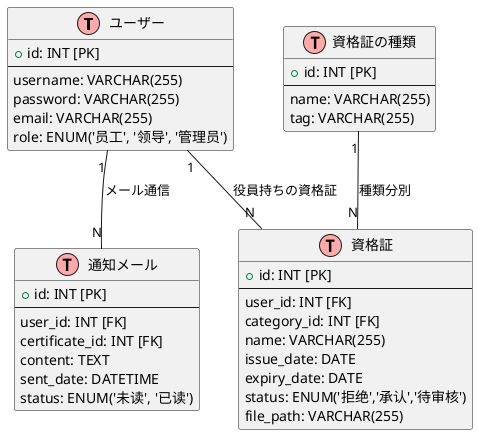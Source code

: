 @startuml
!define TABLE(title,desc) class title as "desc" << (T,#FFAAAA) >>
!define RELATION(title,desc) class title as "desc" << (R,#FFAAAA) >>

' 实体：用户
TABLE(user, "ユーザー") {
  +id: INT [PK]
  --
  username: VARCHAR(255)
  password: VARCHAR(255)
  email: VARCHAR(255)
  role: ENUM('员工', '领导', '管理员')
}

' 实体：证书
TABLE(certificate, "資格証") {
  +id: INT [PK]
  --
  user_id: INT [FK]
  category_id: INT [FK]
  name: VARCHAR(255)
  issue_date: DATE
  expiry_date: DATE
  status: ENUM('拒绝','承认','待审核')
  file_path: VARCHAR(255)
}

' 实体：证书类别
TABLE(category, "資格証の種類") {
  +id: INT [PK]
  --
  name: VARCHAR(255)
  tag: VARCHAR(255)
}

' 实体：通知
TABLE(notification, "通知メール") {
  +id: INT [PK]
  --
  user_id: INT [FK]
  certificate_id: INT [FK]
  content: TEXT
  sent_date: DATETIME
  status: ENUM('未读', '已读')
}

' 关系：用户与证书
user "1" -- "N" certificate : 役員持ちの資格証

' 关系：证书与类别
category "1" -- "N" certificate : 種類分別

' 关系：通知与用户
user "1" -- "N" notification : メール通信


@enduml
